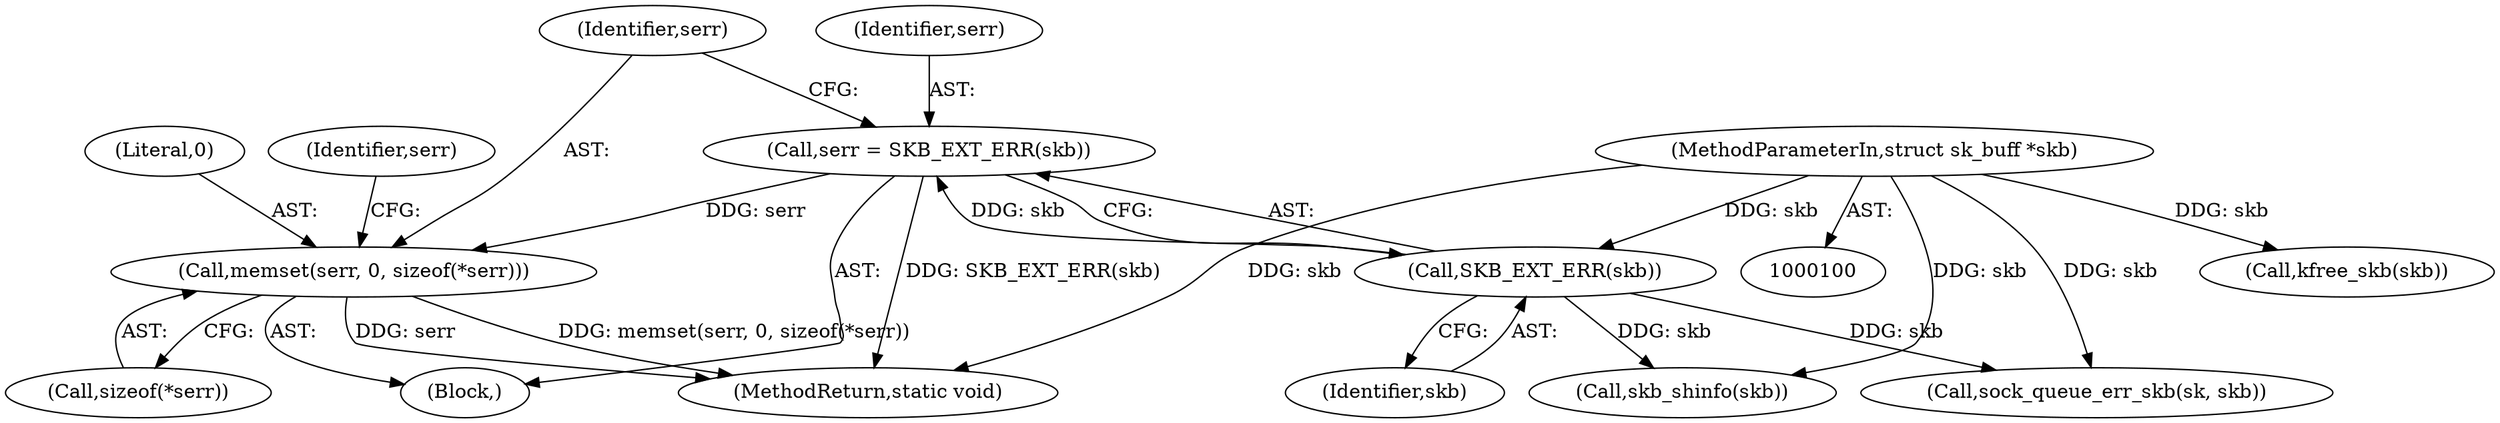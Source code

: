 digraph "0_linux_4ef1b2869447411ad3ef91ad7d4891a83c1a509a@pointer" {
"1000116" [label="(Call,serr = SKB_EXT_ERR(skb))"];
"1000118" [label="(Call,SKB_EXT_ERR(skb))"];
"1000101" [label="(MethodParameterIn,struct sk_buff *skb)"];
"1000120" [label="(Call,memset(serr, 0, sizeof(*serr)))"];
"1000122" [label="(Literal,0)"];
"1000118" [label="(Call,SKB_EXT_ERR(skb))"];
"1000199" [label="(MethodReturn,static void)"];
"1000166" [label="(Call,skb_shinfo(skb))"];
"1000117" [label="(Identifier,serr)"];
"1000129" [label="(Identifier,serr)"];
"1000121" [label="(Identifier,serr)"];
"1000192" [label="(Call,sock_queue_err_skb(sk, skb))"];
"1000120" [label="(Call,memset(serr, 0, sizeof(*serr)))"];
"1000119" [label="(Identifier,skb)"];
"1000101" [label="(MethodParameterIn,struct sk_buff *skb)"];
"1000197" [label="(Call,kfree_skb(skb))"];
"1000105" [label="(Block,)"];
"1000123" [label="(Call,sizeof(*serr))"];
"1000116" [label="(Call,serr = SKB_EXT_ERR(skb))"];
"1000116" -> "1000105"  [label="AST: "];
"1000116" -> "1000118"  [label="CFG: "];
"1000117" -> "1000116"  [label="AST: "];
"1000118" -> "1000116"  [label="AST: "];
"1000121" -> "1000116"  [label="CFG: "];
"1000116" -> "1000199"  [label="DDG: SKB_EXT_ERR(skb)"];
"1000118" -> "1000116"  [label="DDG: skb"];
"1000116" -> "1000120"  [label="DDG: serr"];
"1000118" -> "1000119"  [label="CFG: "];
"1000119" -> "1000118"  [label="AST: "];
"1000101" -> "1000118"  [label="DDG: skb"];
"1000118" -> "1000166"  [label="DDG: skb"];
"1000118" -> "1000192"  [label="DDG: skb"];
"1000101" -> "1000100"  [label="AST: "];
"1000101" -> "1000199"  [label="DDG: skb"];
"1000101" -> "1000166"  [label="DDG: skb"];
"1000101" -> "1000192"  [label="DDG: skb"];
"1000101" -> "1000197"  [label="DDG: skb"];
"1000120" -> "1000105"  [label="AST: "];
"1000120" -> "1000123"  [label="CFG: "];
"1000121" -> "1000120"  [label="AST: "];
"1000122" -> "1000120"  [label="AST: "];
"1000123" -> "1000120"  [label="AST: "];
"1000129" -> "1000120"  [label="CFG: "];
"1000120" -> "1000199"  [label="DDG: serr"];
"1000120" -> "1000199"  [label="DDG: memset(serr, 0, sizeof(*serr))"];
}
